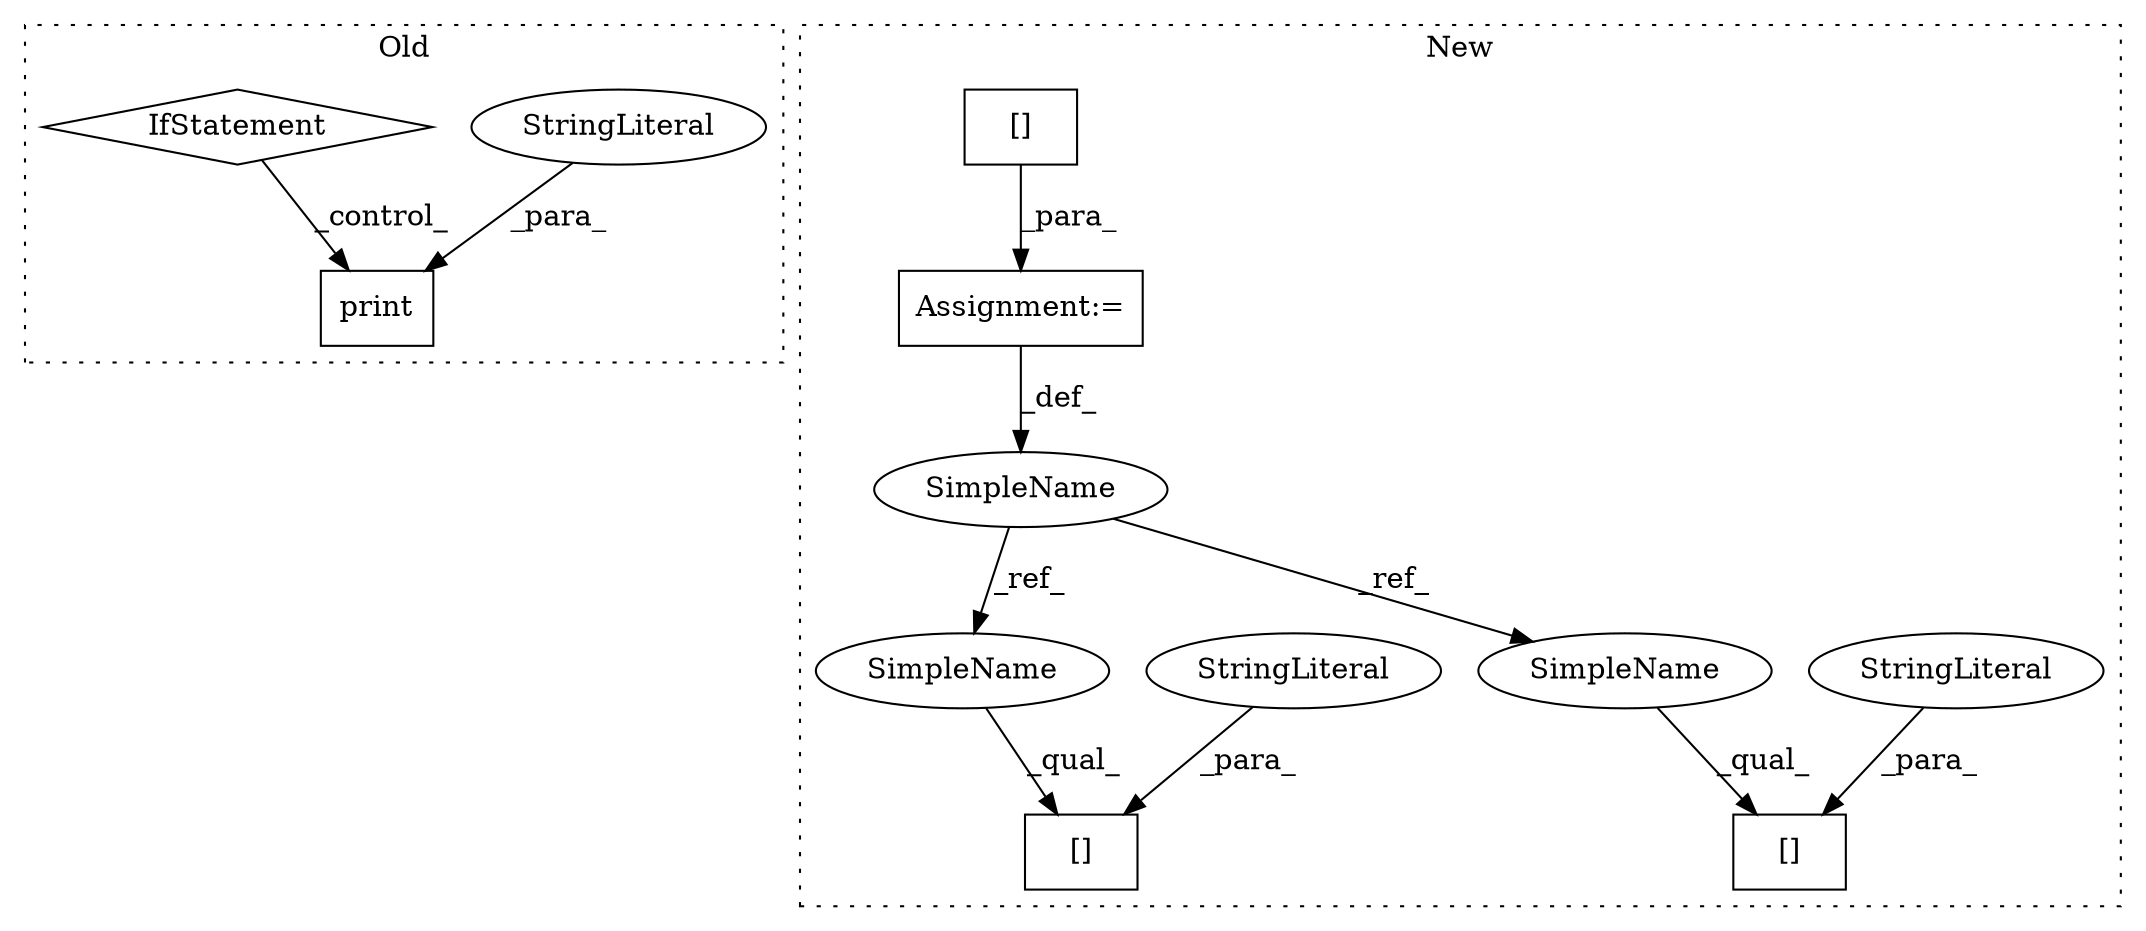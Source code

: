 digraph G {
subgraph cluster0 {
1 [label="print" a="32" s="5514,5536" l="6,1" shape="box"];
4 [label="StringLiteral" a="45" s="5534" l="2" shape="ellipse"];
9 [label="IfStatement" a="25" s="5070,5093" l="4,2" shape="diamond"];
label = "Old";
style="dotted";
}
subgraph cluster1 {
2 [label="[]" a="2" s="5393,5405" l="9,1" shape="box"];
3 [label="StringLiteral" a="45" s="5402" l="3" shape="ellipse"];
5 [label="Assignment:=" a="7" s="5237" l="1" shape="box"];
6 [label="[]" a="2" s="5360,5372" l="9,1" shape="box"];
7 [label="StringLiteral" a="45" s="5369" l="3" shape="ellipse"];
8 [label="SimpleName" a="42" s="5229" l="8" shape="ellipse"];
10 [label="[]" a="2" s="5238,5270" l="14,1" shape="box"];
11 [label="SimpleName" a="42" s="5393" l="8" shape="ellipse"];
12 [label="SimpleName" a="42" s="5360" l="8" shape="ellipse"];
label = "New";
style="dotted";
}
3 -> 2 [label="_para_"];
4 -> 1 [label="_para_"];
5 -> 8 [label="_def_"];
7 -> 6 [label="_para_"];
8 -> 12 [label="_ref_"];
8 -> 11 [label="_ref_"];
9 -> 1 [label="_control_"];
10 -> 5 [label="_para_"];
11 -> 2 [label="_qual_"];
12 -> 6 [label="_qual_"];
}